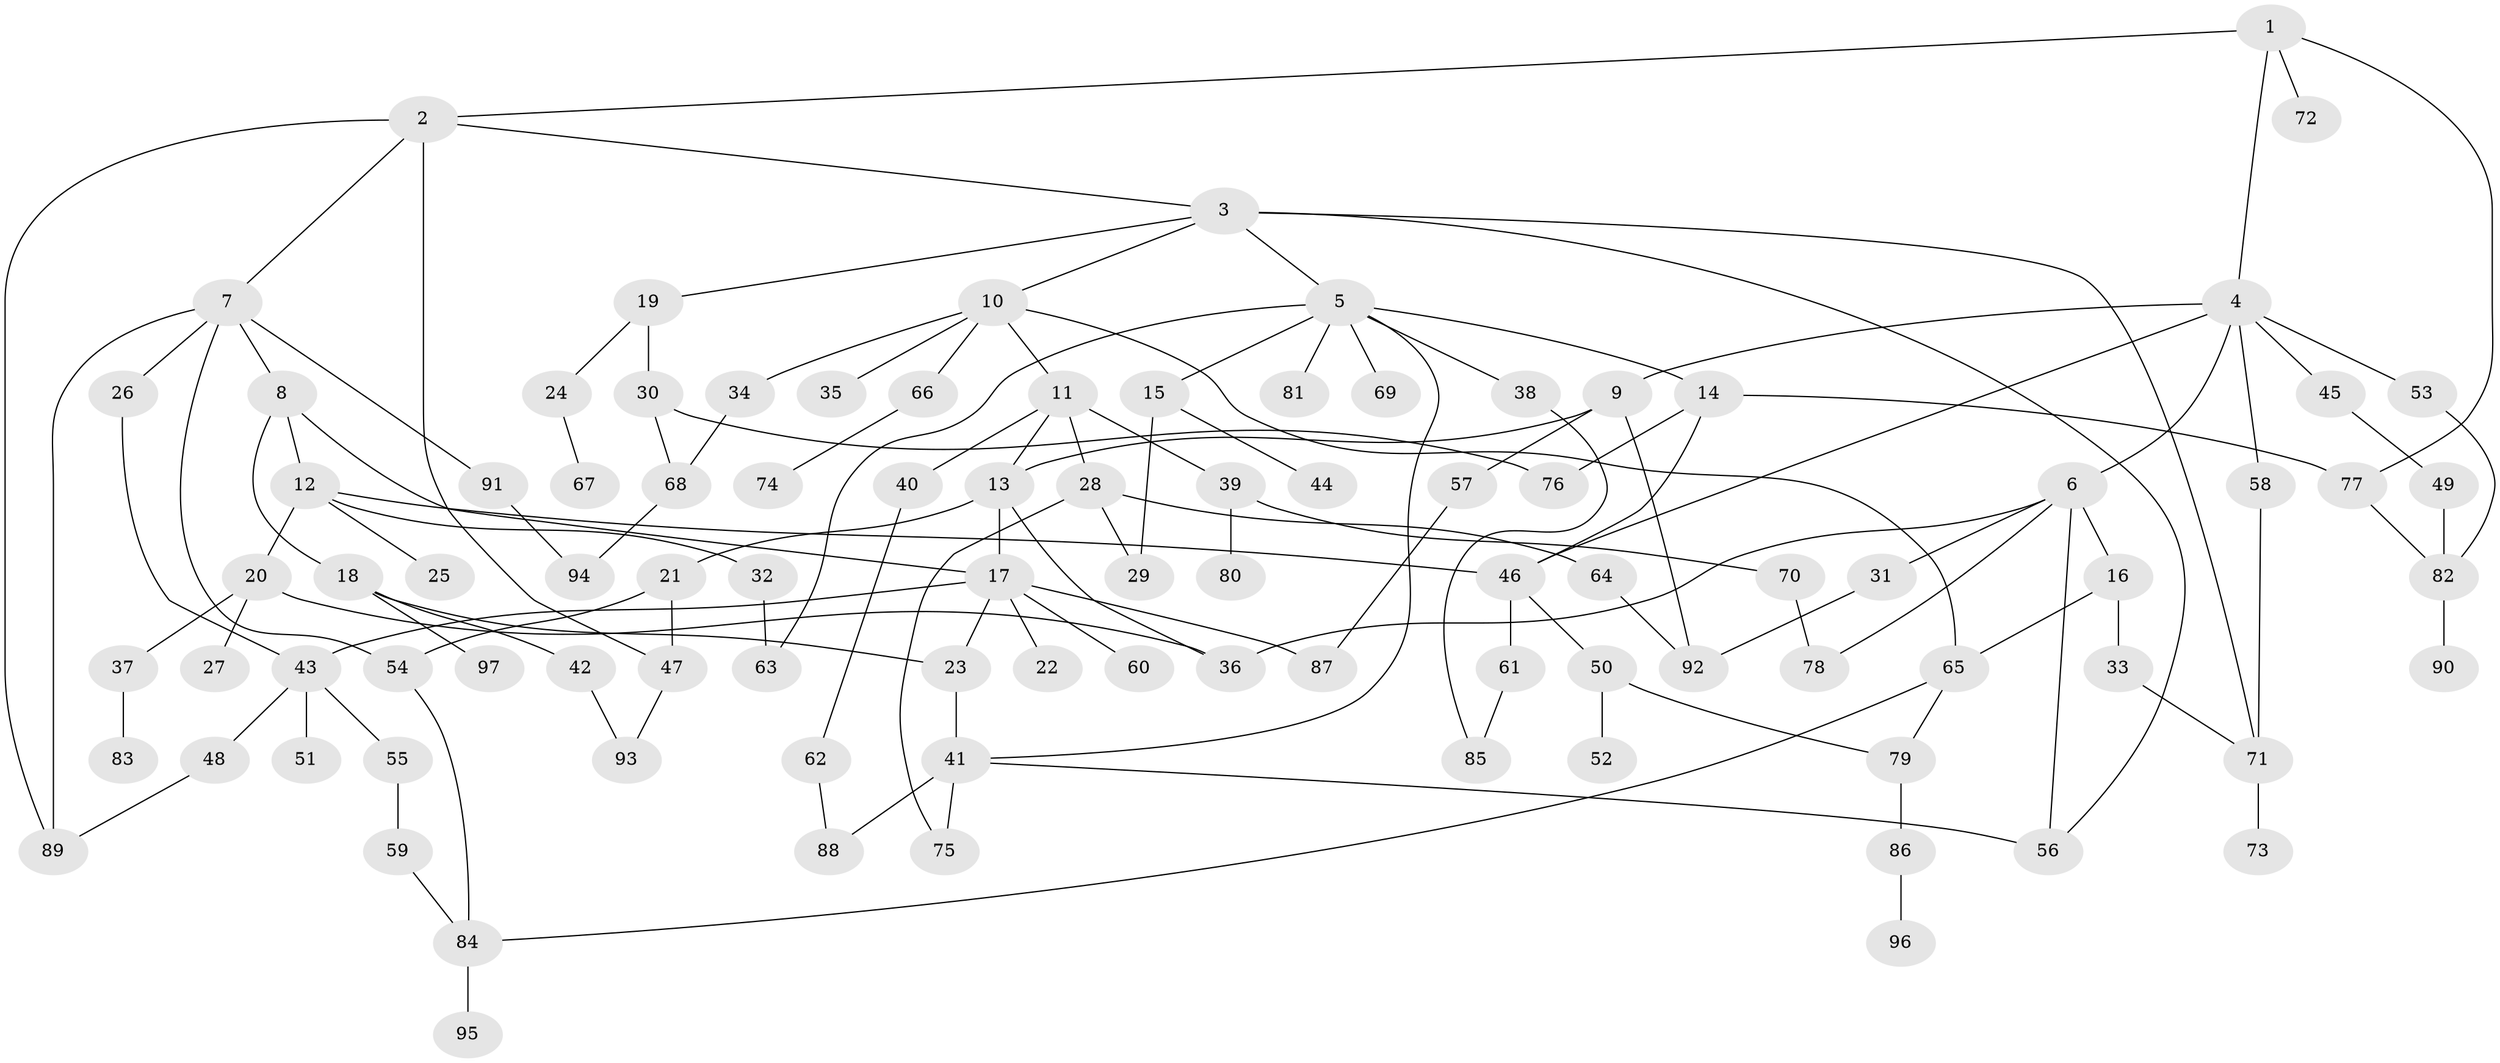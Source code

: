 // Generated by graph-tools (version 1.1) at 2025/25/03/09/25 03:25:30]
// undirected, 97 vertices, 133 edges
graph export_dot {
graph [start="1"]
  node [color=gray90,style=filled];
  1;
  2;
  3;
  4;
  5;
  6;
  7;
  8;
  9;
  10;
  11;
  12;
  13;
  14;
  15;
  16;
  17;
  18;
  19;
  20;
  21;
  22;
  23;
  24;
  25;
  26;
  27;
  28;
  29;
  30;
  31;
  32;
  33;
  34;
  35;
  36;
  37;
  38;
  39;
  40;
  41;
  42;
  43;
  44;
  45;
  46;
  47;
  48;
  49;
  50;
  51;
  52;
  53;
  54;
  55;
  56;
  57;
  58;
  59;
  60;
  61;
  62;
  63;
  64;
  65;
  66;
  67;
  68;
  69;
  70;
  71;
  72;
  73;
  74;
  75;
  76;
  77;
  78;
  79;
  80;
  81;
  82;
  83;
  84;
  85;
  86;
  87;
  88;
  89;
  90;
  91;
  92;
  93;
  94;
  95;
  96;
  97;
  1 -- 2;
  1 -- 4;
  1 -- 72;
  1 -- 77;
  2 -- 3;
  2 -- 7;
  2 -- 47;
  2 -- 89;
  3 -- 5;
  3 -- 10;
  3 -- 19;
  3 -- 56;
  3 -- 71;
  4 -- 6;
  4 -- 9;
  4 -- 45;
  4 -- 53;
  4 -- 58;
  4 -- 46;
  5 -- 14;
  5 -- 15;
  5 -- 38;
  5 -- 63;
  5 -- 69;
  5 -- 81;
  5 -- 41;
  6 -- 16;
  6 -- 31;
  6 -- 36;
  6 -- 78;
  6 -- 56;
  7 -- 8;
  7 -- 26;
  7 -- 54;
  7 -- 91;
  7 -- 89;
  8 -- 12;
  8 -- 17;
  8 -- 18;
  9 -- 57;
  9 -- 92;
  9 -- 13;
  10 -- 11;
  10 -- 34;
  10 -- 35;
  10 -- 66;
  10 -- 65;
  11 -- 13;
  11 -- 28;
  11 -- 39;
  11 -- 40;
  12 -- 20;
  12 -- 25;
  12 -- 32;
  12 -- 46;
  13 -- 21;
  13 -- 17;
  13 -- 36;
  14 -- 77;
  14 -- 46;
  14 -- 76;
  15 -- 44;
  15 -- 29;
  16 -- 33;
  16 -- 65;
  17 -- 22;
  17 -- 60;
  17 -- 87;
  17 -- 23;
  17 -- 43;
  18 -- 23;
  18 -- 42;
  18 -- 97;
  19 -- 24;
  19 -- 30;
  20 -- 27;
  20 -- 37;
  20 -- 36;
  21 -- 54;
  21 -- 47;
  23 -- 41;
  24 -- 67;
  26 -- 43;
  28 -- 29;
  28 -- 64;
  28 -- 75;
  30 -- 68;
  30 -- 76;
  31 -- 92;
  32 -- 63;
  33 -- 71;
  34 -- 68;
  37 -- 83;
  38 -- 85;
  39 -- 70;
  39 -- 80;
  40 -- 62;
  41 -- 56;
  41 -- 75;
  41 -- 88;
  42 -- 93;
  43 -- 48;
  43 -- 51;
  43 -- 55;
  45 -- 49;
  46 -- 50;
  46 -- 61;
  47 -- 93;
  48 -- 89;
  49 -- 82;
  50 -- 52;
  50 -- 79;
  53 -- 82;
  54 -- 84;
  55 -- 59;
  57 -- 87;
  58 -- 71;
  59 -- 84;
  61 -- 85;
  62 -- 88;
  64 -- 92;
  65 -- 84;
  65 -- 79;
  66 -- 74;
  68 -- 94;
  70 -- 78;
  71 -- 73;
  77 -- 82;
  79 -- 86;
  82 -- 90;
  84 -- 95;
  86 -- 96;
  91 -- 94;
}
